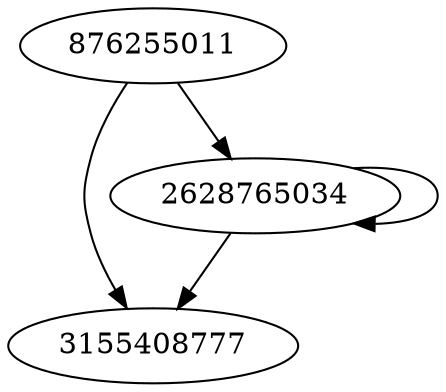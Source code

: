 digraph  {
3155408777;
2628765034;
876255011;
2628765034 -> 3155408777;
2628765034 -> 2628765034;
876255011 -> 3155408777;
876255011 -> 2628765034;
}
